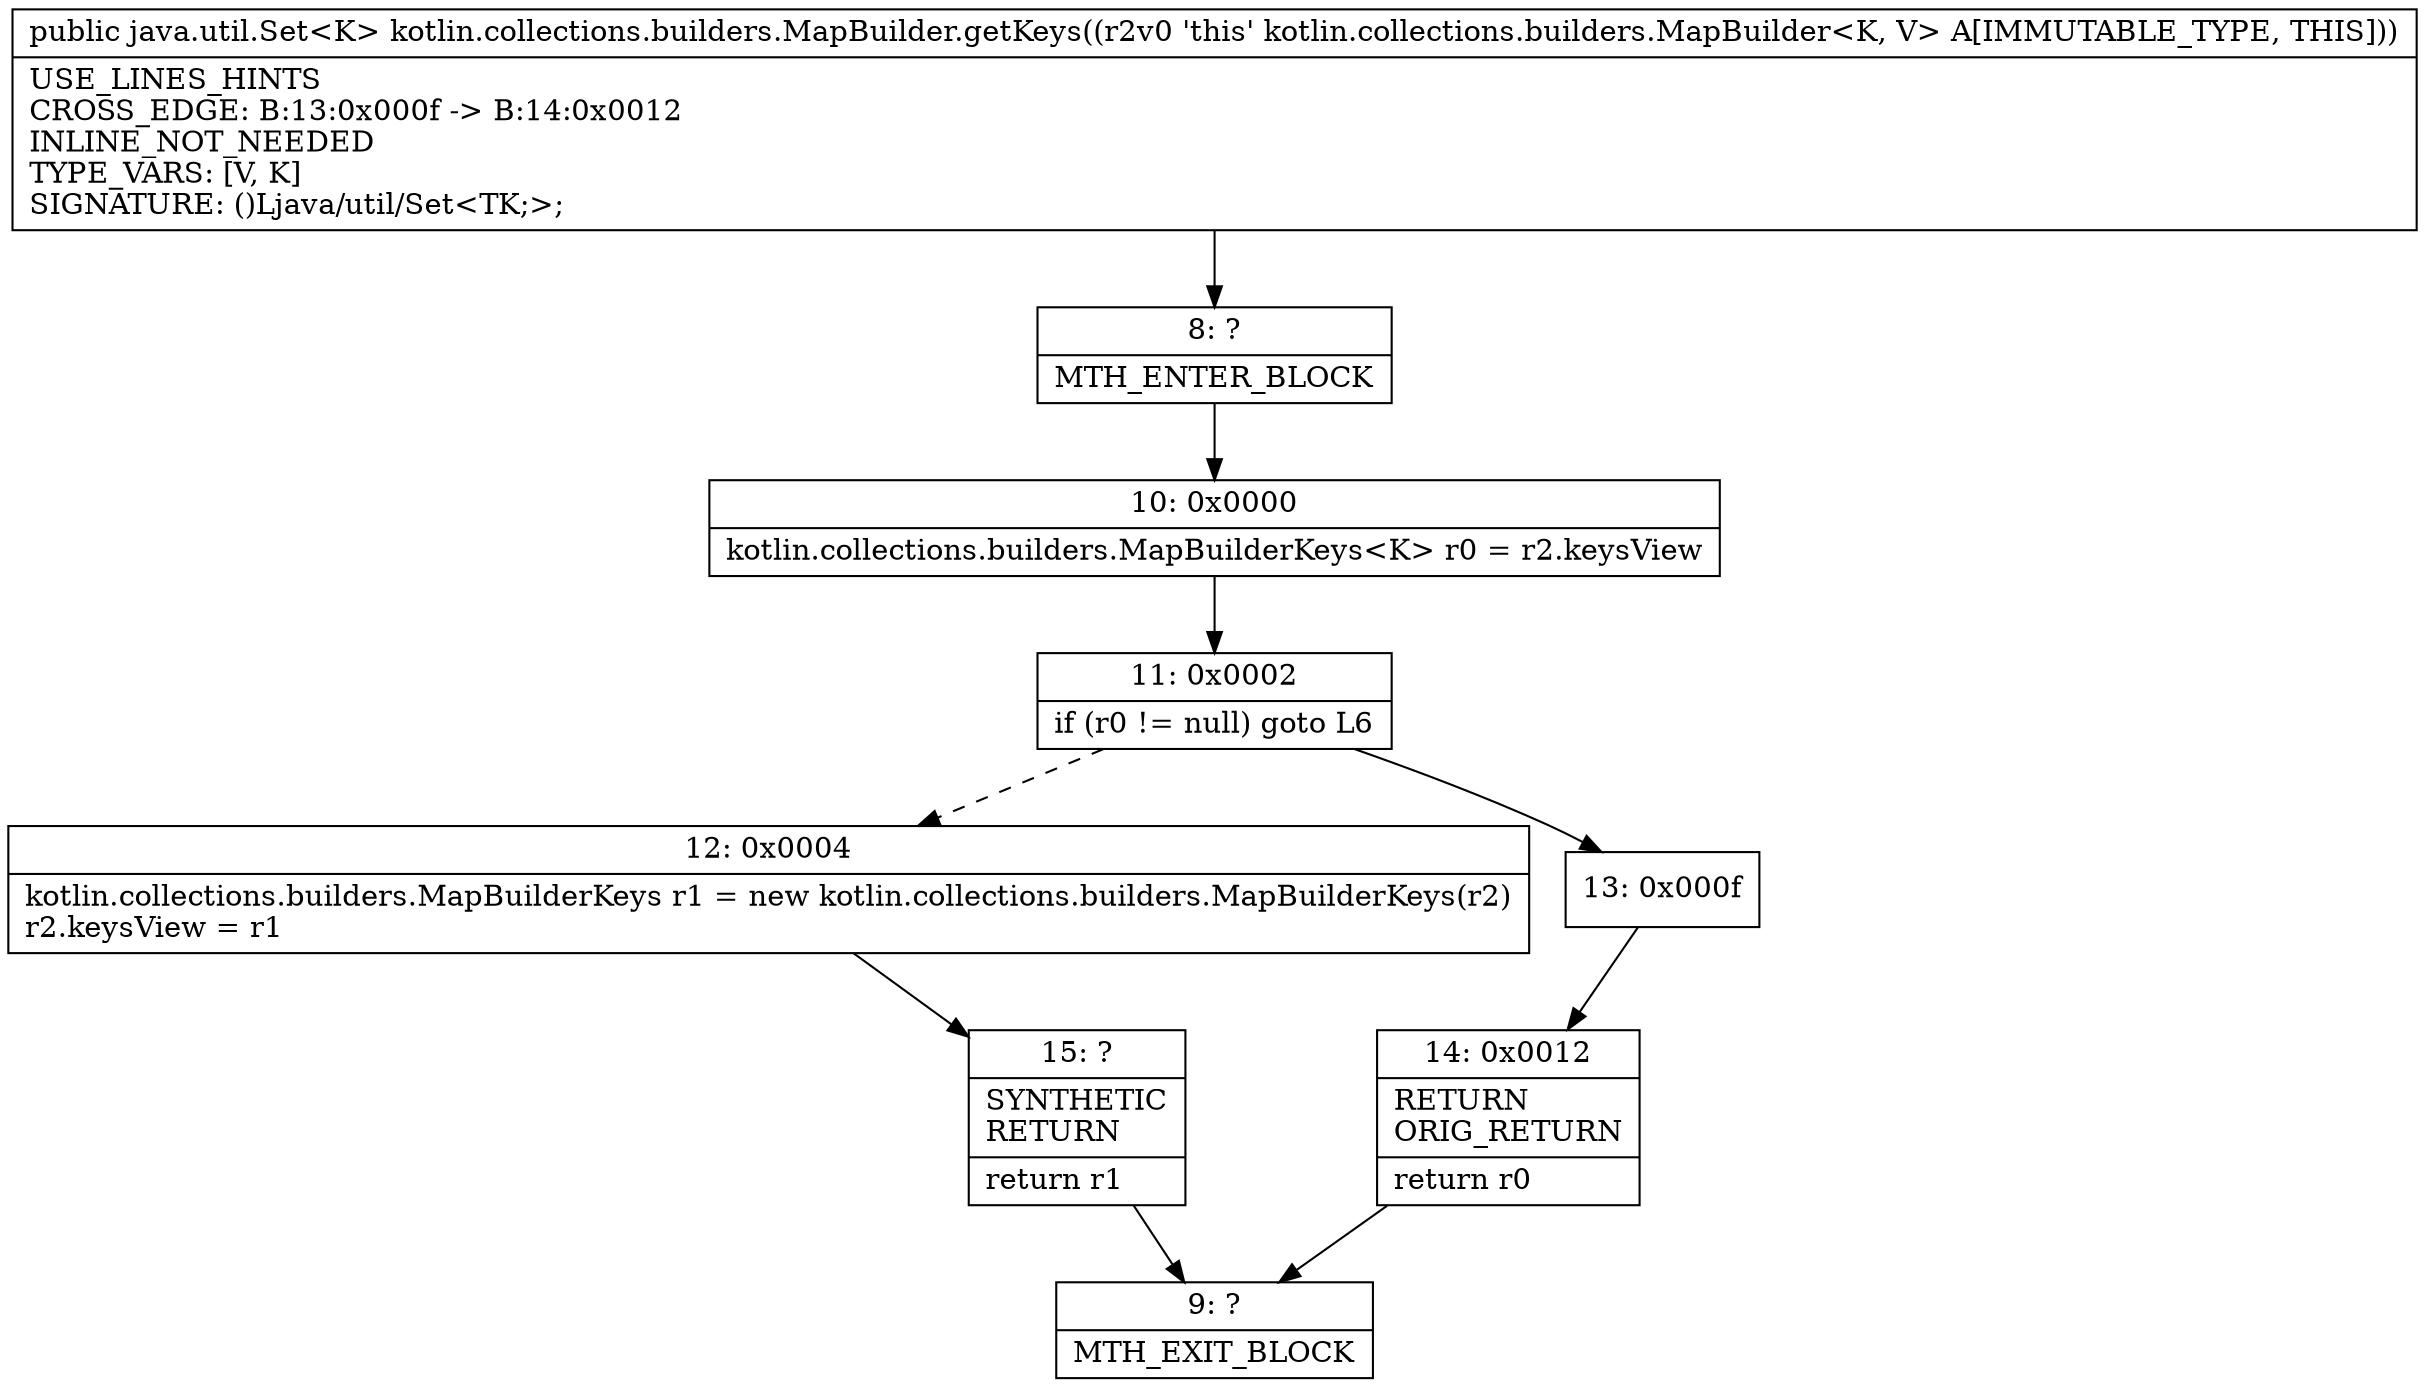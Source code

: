 digraph "CFG forkotlin.collections.builders.MapBuilder.getKeys()Ljava\/util\/Set;" {
Node_8 [shape=record,label="{8\:\ ?|MTH_ENTER_BLOCK\l}"];
Node_10 [shape=record,label="{10\:\ 0x0000|kotlin.collections.builders.MapBuilderKeys\<K\> r0 = r2.keysView\l}"];
Node_11 [shape=record,label="{11\:\ 0x0002|if (r0 != null) goto L6\l}"];
Node_12 [shape=record,label="{12\:\ 0x0004|kotlin.collections.builders.MapBuilderKeys r1 = new kotlin.collections.builders.MapBuilderKeys(r2)\lr2.keysView = r1\l}"];
Node_15 [shape=record,label="{15\:\ ?|SYNTHETIC\lRETURN\l|return r1\l}"];
Node_9 [shape=record,label="{9\:\ ?|MTH_EXIT_BLOCK\l}"];
Node_13 [shape=record,label="{13\:\ 0x000f}"];
Node_14 [shape=record,label="{14\:\ 0x0012|RETURN\lORIG_RETURN\l|return r0\l}"];
MethodNode[shape=record,label="{public java.util.Set\<K\> kotlin.collections.builders.MapBuilder.getKeys((r2v0 'this' kotlin.collections.builders.MapBuilder\<K, V\> A[IMMUTABLE_TYPE, THIS]))  | USE_LINES_HINTS\lCROSS_EDGE: B:13:0x000f \-\> B:14:0x0012\lINLINE_NOT_NEEDED\lTYPE_VARS: [V, K]\lSIGNATURE: ()Ljava\/util\/Set\<TK;\>;\l}"];
MethodNode -> Node_8;Node_8 -> Node_10;
Node_10 -> Node_11;
Node_11 -> Node_12[style=dashed];
Node_11 -> Node_13;
Node_12 -> Node_15;
Node_15 -> Node_9;
Node_13 -> Node_14;
Node_14 -> Node_9;
}

